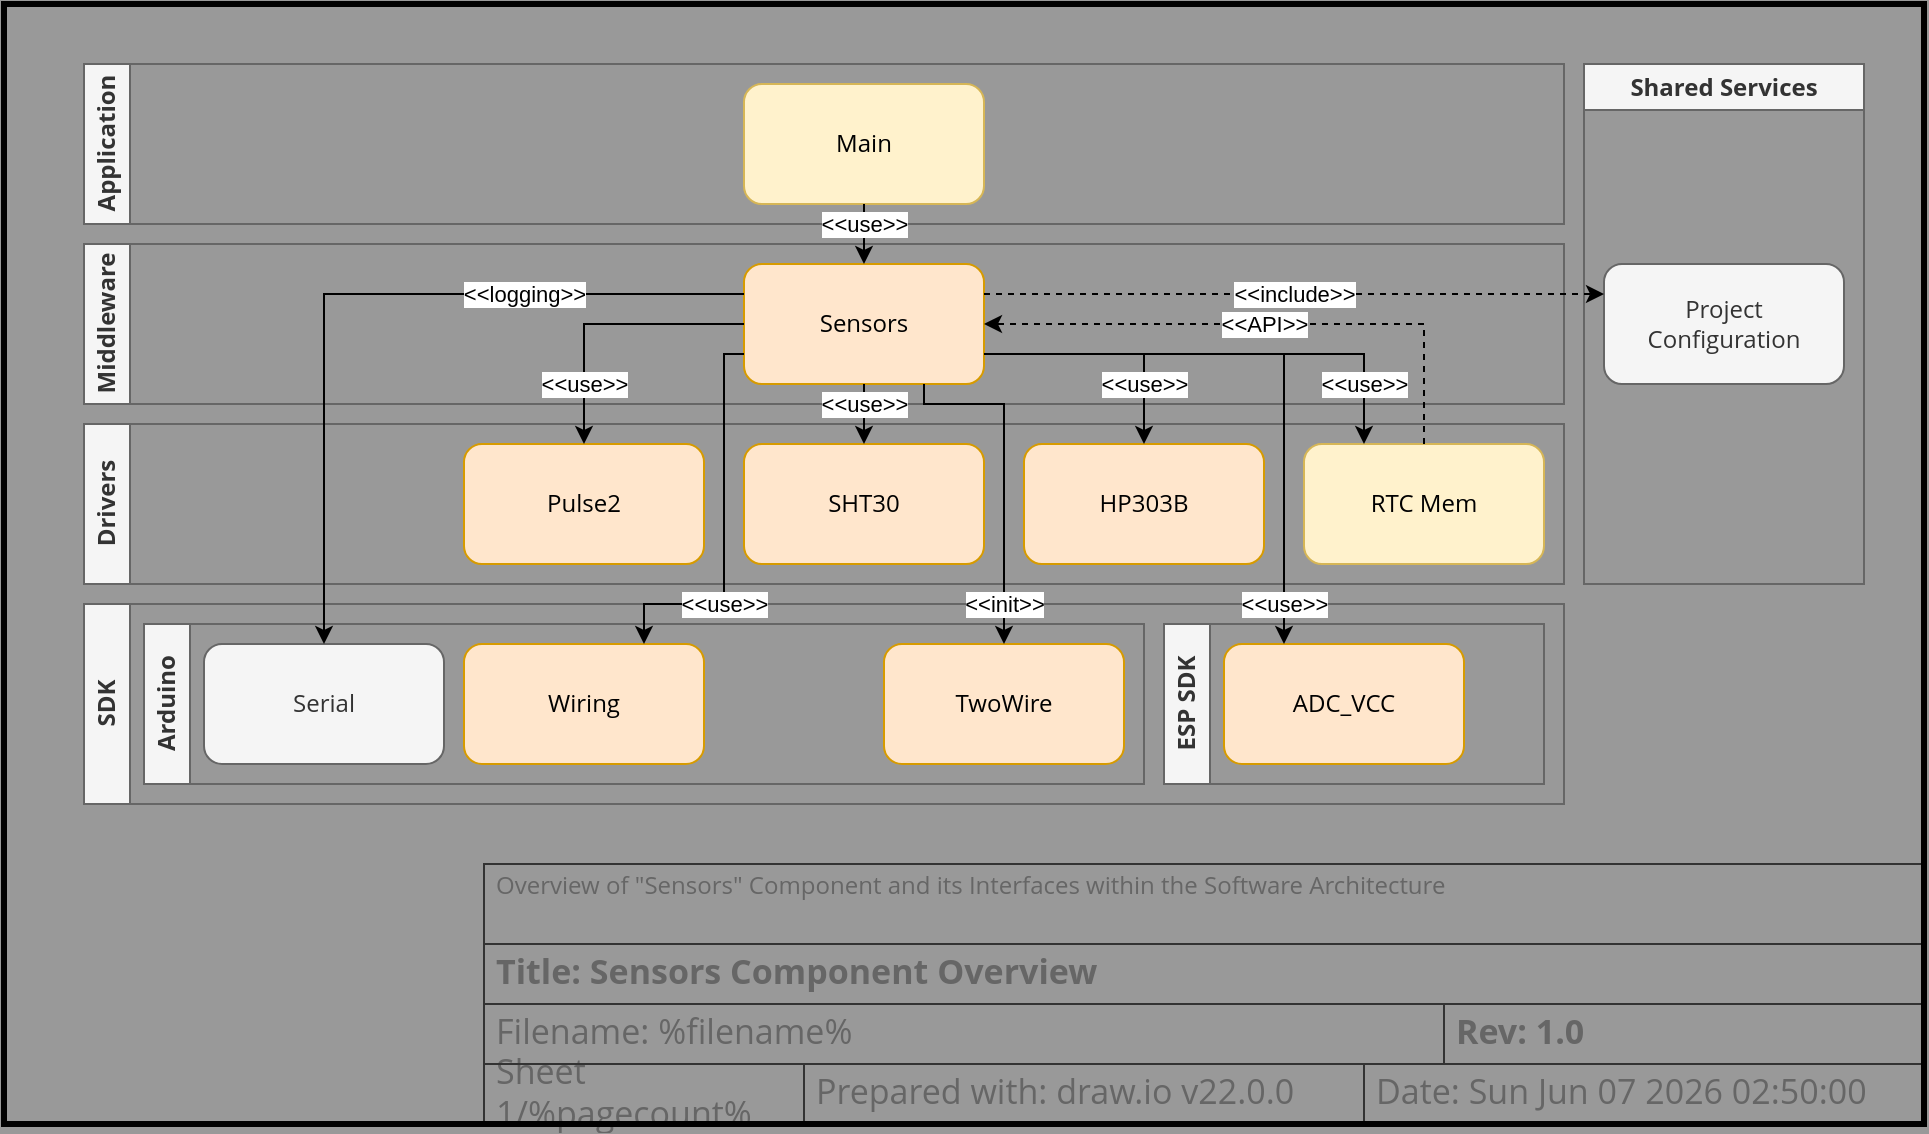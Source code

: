 <mxfile version="22.0.2" type="device">
  <diagram name="Sensors Component Overview" id="fo18u6Ch1KVScq3Fo-Wy">
    <mxGraphModel dx="2239" dy="1261" grid="1" gridSize="10" guides="1" tooltips="1" connect="1" arrows="1" fold="1" page="1" pageScale="1" pageWidth="800" pageHeight="350" background="#999999" math="0" shadow="0">
      <root>
        <object label="" description="Overview of &quot;Sensors&quot; Component and its Interfaces within the Software Architecture" rev="1.0" id="0">
          <mxCell />
        </object>
        <object label="Title Block" id="1">
          <mxCell style="locked=1;" parent="0" />
        </object>
        <mxCell id="h7L3MlKvrl_dhOmhB3lf-10" value="Prepared with: draw.io v22.0.0" style="strokeWidth=1;shadow=0;dashed=0;align=center;html=1;shape=mxgraph.mockup.text.textBox;fontColor=#666666;align=left;fontSize=17;spacingLeft=4;spacingTop=-3;whiteSpace=wrap;strokeColor=#333333;mainText=;fillColor=none;fontFamily=Open Sans;movable=1;resizable=1;rotatable=1;deletable=1;editable=1;locked=0;connectable=1;" parent="1" vertex="1">
          <mxGeometry x="220" y="300" width="280" height="30" as="geometry" />
        </mxCell>
        <object label="&lt;div align=&quot;left&quot;&gt;Sheet %pagenumber%/%pagecount%&lt;/div&gt;" placeholders="1" id="h7L3MlKvrl_dhOmhB3lf-12">
          <mxCell style="strokeWidth=1;shadow=0;dashed=0;align=left;html=1;shape=mxgraph.mockup.text.textBox;fontColor=#666666;align=left;fontSize=17;spacingLeft=4;spacingTop=-3;whiteSpace=wrap;strokeColor=#333333;mainText=;fillColor=none;fontFamily=Open Sans;movable=1;resizable=1;rotatable=1;deletable=1;editable=1;locked=0;connectable=1;" parent="1" vertex="1">
            <mxGeometry x="60" y="300" width="160" height="30" as="geometry" />
          </mxCell>
        </object>
        <object label="Date: &lt;font style=&quot;font-size: 17px;&quot;&gt;%date{ddd mmm dd yyyy HH:MM:ss}%&lt;/font&gt;" placeholders="1" id="h7L3MlKvrl_dhOmhB3lf-13">
          <mxCell style="strokeWidth=1;shadow=0;dashed=0;align=center;html=1;shape=mxgraph.mockup.text.textBox;fontColor=#666666;align=left;fontSize=17;spacingLeft=4;spacingTop=-3;whiteSpace=wrap;strokeColor=#333333;mainText=;fillColor=none;fontFamily=Open Sans;movable=1;resizable=1;rotatable=1;deletable=1;editable=1;locked=0;connectable=1;" parent="1" vertex="1">
            <mxGeometry x="500" y="300" width="280" height="30" as="geometry" />
          </mxCell>
        </object>
        <object label="&lt;b&gt;Title: %page%&lt;/b&gt;" placeholders="1" id="h7L3MlKvrl_dhOmhB3lf-14">
          <mxCell style="strokeWidth=1;shadow=0;dashed=0;align=center;html=1;shape=mxgraph.mockup.text.textBox;fontColor=#666666;align=left;fontSize=17;spacingLeft=4;spacingTop=-3;whiteSpace=wrap;strokeColor=#333333;mainText=;fillColor=none;fontFamily=Open Sans;movable=1;resizable=1;rotatable=1;deletable=1;editable=1;locked=0;connectable=1;" parent="1" vertex="1">
            <mxGeometry x="60" y="240" width="720" height="30" as="geometry" />
          </mxCell>
        </object>
        <object label="Filename: %filename%" placeholders="1" id="h7L3MlKvrl_dhOmhB3lf-15">
          <mxCell style="strokeWidth=1;shadow=0;dashed=0;align=center;html=1;shape=mxgraph.mockup.text.textBox;fontColor=#666666;align=left;fontSize=17;spacingLeft=4;spacingTop=-3;whiteSpace=wrap;strokeColor=#333333;mainText=;fillColor=none;fontFamily=Open Sans;movable=1;resizable=1;rotatable=1;deletable=1;editable=1;locked=0;connectable=1;" parent="1" vertex="1">
            <mxGeometry x="60" y="270" width="480" height="30" as="geometry" />
          </mxCell>
        </object>
        <object label="&lt;div align=&quot;left&quot;&gt;%description%&lt;/div&gt;" placeholders="1" id="h7L3MlKvrl_dhOmhB3lf-16">
          <mxCell style="strokeWidth=1;shadow=0;dashed=0;html=1;shape=mxgraph.mockup.text.textBox;fontColor=#666666;align=left;verticalAlign=top;fontSize=12;spacingLeft=4;spacingTop=-3;whiteSpace=wrap;strokeColor=#333333;mainText=;fillColor=none;fontFamily=Open Sans;movable=1;resizable=1;rotatable=1;deletable=1;editable=1;locked=0;connectable=1;" parent="1" vertex="1">
            <mxGeometry x="60" y="200" width="720" height="40" as="geometry" />
          </mxCell>
        </object>
        <object label="&lt;b&gt;Rev: %rev%&lt;br&gt;&lt;/b&gt;" placeholders="1" id="EyKvBmyPNv_MzgSUc5b6-1">
          <mxCell style="strokeWidth=1;shadow=0;dashed=0;align=center;html=1;shape=mxgraph.mockup.text.textBox;fontColor=#666666;align=left;fontSize=17;spacingLeft=4;spacingTop=-3;whiteSpace=wrap;strokeColor=#333333;mainText=;fillColor=none;fontFamily=Open Sans;movable=1;resizable=1;rotatable=1;deletable=1;editable=1;locked=0;connectable=1;" parent="1" vertex="1">
            <mxGeometry x="540" y="270" width="240" height="30" as="geometry" />
          </mxCell>
        </object>
        <object label="Drawing Frame" id="2jkEU8j2_UPUL1MGRyPS-1">
          <mxCell style="locked=1;" parent="0" />
        </object>
        <mxCell id="2jkEU8j2_UPUL1MGRyPS-2" value="" style="rounded=0;whiteSpace=wrap;html=1;fillColor=none;strokeWidth=3;movable=1;resizable=1;rotatable=1;deletable=1;editable=1;locked=0;connectable=1;" parent="2jkEU8j2_UPUL1MGRyPS-1" vertex="1">
          <mxGeometry x="-180" y="-230" width="960" height="560" as="geometry" />
        </mxCell>
        <object label="Document" id="NbdiYjX3MhI7OpqD2NvG-1">
          <mxCell parent="0" />
        </object>
        <mxCell id="Sss9bJefdTC3gDfBGX2G-4" value="Shared Services" style="swimlane;whiteSpace=wrap;html=1;fontFamily=Open Sans;fillColor=#f5f5f5;fontColor=#333333;strokeColor=#666666;" parent="NbdiYjX3MhI7OpqD2NvG-1" vertex="1">
          <mxGeometry x="610" y="-200" width="140" height="260" as="geometry">
            <mxRectangle x="610" y="-200" width="140" height="30" as="alternateBounds" />
          </mxGeometry>
        </mxCell>
        <mxCell id="Sss9bJefdTC3gDfBGX2G-6" value="Project Configuration" style="rounded=1;whiteSpace=wrap;html=1;fontFamily=Open Sans;fillColor=#f5f5f5;fontColor=#333333;strokeColor=#666666;" parent="Sss9bJefdTC3gDfBGX2G-4" vertex="1">
          <mxGeometry x="10" y="100" width="120" height="60" as="geometry" />
        </mxCell>
        <mxCell id="Sss9bJefdTC3gDfBGX2G-5" value="SDK" style="swimlane;horizontal=0;whiteSpace=wrap;html=1;fontFamily=Open Sans;fillColor=#f5f5f5;strokeColor=#666666;fontColor=#333333;" parent="NbdiYjX3MhI7OpqD2NvG-1" vertex="1">
          <mxGeometry x="-140" y="70" width="740" height="100" as="geometry">
            <mxRectangle x="-260" width="40" height="140" as="alternateBounds" />
          </mxGeometry>
        </mxCell>
        <mxCell id="Sss9bJefdTC3gDfBGX2G-9" value="ESP SDK" style="swimlane;horizontal=0;whiteSpace=wrap;html=1;fontFamily=Open Sans;fillColor=#f5f5f5;strokeColor=#666666;fontColor=#333333;" parent="Sss9bJefdTC3gDfBGX2G-5" vertex="1">
          <mxGeometry x="540" y="10" width="190" height="80" as="geometry">
            <mxRectangle x="60" y="-60" width="40" height="140" as="alternateBounds" />
          </mxGeometry>
        </mxCell>
        <mxCell id="Sss9bJefdTC3gDfBGX2G-18" value="ADC_VCC" style="rounded=1;whiteSpace=wrap;html=1;fontFamily=Open Sans;fillColor=#ffe6cc;strokeColor=#d79b00;" parent="Sss9bJefdTC3gDfBGX2G-9" vertex="1">
          <mxGeometry x="30" y="10" width="120" height="60" as="geometry" />
        </mxCell>
        <mxCell id="Sss9bJefdTC3gDfBGX2G-8" value="Arduino" style="swimlane;horizontal=0;whiteSpace=wrap;html=1;fillStyle=auto;fontFamily=Open Sans;fillColor=#f5f5f5;strokeColor=#666666;fontColor=#333333;" parent="Sss9bJefdTC3gDfBGX2G-5" vertex="1">
          <mxGeometry x="30" y="10" width="500" height="80" as="geometry">
            <mxRectangle x="60" y="-60" width="40" height="140" as="alternateBounds" />
          </mxGeometry>
        </mxCell>
        <mxCell id="Sss9bJefdTC3gDfBGX2G-10" value="Serial" style="rounded=1;whiteSpace=wrap;html=1;fontFamily=Open Sans;fillColor=#f5f5f5;fontColor=#333333;strokeColor=#666666;" parent="Sss9bJefdTC3gDfBGX2G-8" vertex="1">
          <mxGeometry x="30" y="10" width="120" height="60" as="geometry" />
        </mxCell>
        <mxCell id="Sss9bJefdTC3gDfBGX2G-11" value="Wiring" style="rounded=1;whiteSpace=wrap;html=1;fontFamily=Open Sans;fillColor=#ffe6cc;strokeColor=#d79b00;" parent="Sss9bJefdTC3gDfBGX2G-8" vertex="1">
          <mxGeometry x="160" y="10" width="120" height="60" as="geometry" />
        </mxCell>
        <mxCell id="Sss9bJefdTC3gDfBGX2G-12" value="TwoWire" style="rounded=1;whiteSpace=wrap;html=1;fontFamily=Open Sans;fillColor=#ffe6cc;strokeColor=#d79b00;" parent="Sss9bJefdTC3gDfBGX2G-8" vertex="1">
          <mxGeometry x="370" y="10" width="120" height="60" as="geometry" />
        </mxCell>
        <mxCell id="qhk-iLDsK5OJITDGwUKc-1" style="edgeStyle=orthogonalEdgeStyle;rounded=0;orthogonalLoop=1;jettySize=auto;html=1;exitX=0.5;exitY=1;exitDx=0;exitDy=0;" edge="1" parent="Sss9bJefdTC3gDfBGX2G-8">
          <mxGeometry relative="1" as="geometry">
            <mxPoint x="90" y="210" as="sourcePoint" />
            <mxPoint x="90" y="210" as="targetPoint" />
          </mxGeometry>
        </mxCell>
        <mxCell id="lVKpyNV5w2mlOseutN5l-1" value="Drivers" style="swimlane;horizontal=0;whiteSpace=wrap;html=1;fontFamily=Open Sans;fillColor=#f5f5f5;fontColor=#333333;strokeColor=#666666;" parent="NbdiYjX3MhI7OpqD2NvG-1" vertex="1">
          <mxGeometry x="-140" y="-20" width="740" height="80" as="geometry" />
        </mxCell>
        <mxCell id="lVKpyNV5w2mlOseutN5l-2" value="Pulse2" style="rounded=1;whiteSpace=wrap;html=1;fontFamily=Open Sans;fillColor=#ffe6cc;strokeColor=#d79b00;" parent="lVKpyNV5w2mlOseutN5l-1" vertex="1">
          <mxGeometry x="190" y="10" width="120" height="60" as="geometry" />
        </mxCell>
        <mxCell id="lVKpyNV5w2mlOseutN5l-6" value="HP303B" style="rounded=1;whiteSpace=wrap;html=1;fontFamily=Open Sans;fillColor=#ffe6cc;strokeColor=#d79b00;" parent="lVKpyNV5w2mlOseutN5l-1" vertex="1">
          <mxGeometry x="470" y="10" width="120" height="60" as="geometry" />
        </mxCell>
        <mxCell id="lVKpyNV5w2mlOseutN5l-4" value="RTC Mem" style="rounded=1;whiteSpace=wrap;html=1;fontFamily=Open Sans;fillColor=#fff2cc;strokeColor=#d6b656;" parent="lVKpyNV5w2mlOseutN5l-1" vertex="1">
          <mxGeometry x="610" y="10" width="120" height="60" as="geometry" />
        </mxCell>
        <mxCell id="lVKpyNV5w2mlOseutN5l-7" value="SHT30" style="rounded=1;whiteSpace=wrap;html=1;fontFamily=Open Sans;fillColor=#ffe6cc;strokeColor=#d79b00;" parent="lVKpyNV5w2mlOseutN5l-1" vertex="1">
          <mxGeometry x="330" y="10" width="120" height="60" as="geometry" />
        </mxCell>
        <mxCell id="lVKpyNV5w2mlOseutN5l-8" value="Middleware" style="swimlane;horizontal=0;whiteSpace=wrap;html=1;fontFamily=Open Sans;fillColor=#f5f5f5;fontColor=#333333;strokeColor=#666666;" parent="NbdiYjX3MhI7OpqD2NvG-1" vertex="1">
          <mxGeometry x="-140" y="-110" width="740" height="80" as="geometry">
            <mxRectangle x="-140" y="-110" width="40" height="100" as="alternateBounds" />
          </mxGeometry>
        </mxCell>
        <mxCell id="lVKpyNV5w2mlOseutN5l-11" value="Sensors" style="rounded=1;whiteSpace=wrap;html=1;fontFamily=Open Sans;fillColor=#ffe6cc;strokeColor=#d79b00;" parent="lVKpyNV5w2mlOseutN5l-8" vertex="1">
          <mxGeometry x="330" y="10" width="120" height="60" as="geometry" />
        </mxCell>
        <mxCell id="lVKpyNV5w2mlOseutN5l-12" value="Application" style="swimlane;horizontal=0;whiteSpace=wrap;html=1;fontFamily=Open Sans;fillColor=#f5f5f5;fontColor=#333333;strokeColor=#666666;" parent="NbdiYjX3MhI7OpqD2NvG-1" vertex="1">
          <mxGeometry x="-140" y="-200" width="740" height="80" as="geometry">
            <mxRectangle x="-290" y="-340" width="40" height="100" as="alternateBounds" />
          </mxGeometry>
        </mxCell>
        <mxCell id="lVKpyNV5w2mlOseutN5l-13" value="Main" style="rounded=1;whiteSpace=wrap;html=1;fontFamily=Open Sans;fillColor=#fff2cc;strokeColor=#d6b656;" parent="lVKpyNV5w2mlOseutN5l-12" vertex="1">
          <mxGeometry x="330" y="10" width="120" height="60" as="geometry" />
        </mxCell>
        <mxCell id="qhk-iLDsK5OJITDGwUKc-2" value="&amp;lt;&amp;lt;include&amp;gt;&amp;gt;" style="edgeStyle=orthogonalEdgeStyle;rounded=0;orthogonalLoop=1;jettySize=auto;html=1;dashed=1;exitX=1;exitY=0.25;exitDx=0;exitDy=0;entryX=0;entryY=0.25;entryDx=0;entryDy=0;" edge="1" parent="NbdiYjX3MhI7OpqD2NvG-1" source="lVKpyNV5w2mlOseutN5l-11" target="Sss9bJefdTC3gDfBGX2G-6">
          <mxGeometry relative="1" as="geometry" />
        </mxCell>
        <mxCell id="qhk-iLDsK5OJITDGwUKc-3" value="&amp;lt;&amp;lt;API&amp;gt;&amp;gt;" style="edgeStyle=orthogonalEdgeStyle;rounded=0;orthogonalLoop=1;jettySize=auto;html=1;dashed=1;entryX=1;entryY=0.5;entryDx=0;entryDy=0;exitX=0.5;exitY=0;exitDx=0;exitDy=0;" edge="1" parent="NbdiYjX3MhI7OpqD2NvG-1" source="lVKpyNV5w2mlOseutN5l-4" target="lVKpyNV5w2mlOseutN5l-11">
          <mxGeometry relative="1" as="geometry">
            <mxPoint x="130" y="-55" as="targetPoint" />
          </mxGeometry>
        </mxCell>
        <mxCell id="qhk-iLDsK5OJITDGwUKc-4" value="&amp;lt;&amp;lt;use&amp;gt;&amp;gt;" style="edgeStyle=orthogonalEdgeStyle;rounded=0;orthogonalLoop=1;jettySize=auto;html=1;" edge="1" parent="NbdiYjX3MhI7OpqD2NvG-1" source="lVKpyNV5w2mlOseutN5l-13" target="lVKpyNV5w2mlOseutN5l-11">
          <mxGeometry x="0.2" relative="1" as="geometry">
            <mxPoint as="offset" />
          </mxGeometry>
        </mxCell>
        <mxCell id="qhk-iLDsK5OJITDGwUKc-5" value="&amp;lt;&amp;lt;use&amp;gt;&amp;gt;" style="edgeStyle=orthogonalEdgeStyle;rounded=0;orthogonalLoop=1;jettySize=auto;html=1;" edge="1" parent="NbdiYjX3MhI7OpqD2NvG-1" source="lVKpyNV5w2mlOseutN5l-11" target="lVKpyNV5w2mlOseutN5l-2">
          <mxGeometry x="0.571" relative="1" as="geometry">
            <mxPoint as="offset" />
          </mxGeometry>
        </mxCell>
        <mxCell id="qhk-iLDsK5OJITDGwUKc-6" value="&amp;lt;&amp;lt;use&amp;gt;&amp;gt;" style="edgeStyle=orthogonalEdgeStyle;rounded=0;orthogonalLoop=1;jettySize=auto;html=1;exitX=0.5;exitY=1;exitDx=0;exitDy=0;" edge="1" parent="NbdiYjX3MhI7OpqD2NvG-1" source="lVKpyNV5w2mlOseutN5l-11" target="lVKpyNV5w2mlOseutN5l-7">
          <mxGeometry x="0.2" relative="1" as="geometry">
            <mxPoint as="offset" />
          </mxGeometry>
        </mxCell>
        <mxCell id="qhk-iLDsK5OJITDGwUKc-7" value="&amp;lt;&amp;lt;use&amp;gt;&amp;gt;" style="edgeStyle=orthogonalEdgeStyle;rounded=0;orthogonalLoop=1;jettySize=auto;html=1;exitX=1;exitY=0.75;exitDx=0;exitDy=0;entryX=0.5;entryY=0;entryDx=0;entryDy=0;" edge="1" parent="NbdiYjX3MhI7OpqD2NvG-1" source="lVKpyNV5w2mlOseutN5l-11" target="lVKpyNV5w2mlOseutN5l-6">
          <mxGeometry x="0.52" relative="1" as="geometry">
            <mxPoint as="offset" />
          </mxGeometry>
        </mxCell>
        <mxCell id="qhk-iLDsK5OJITDGwUKc-8" value="&amp;lt;&amp;lt;use&amp;gt;&amp;gt;" style="edgeStyle=orthogonalEdgeStyle;rounded=0;orthogonalLoop=1;jettySize=auto;html=1;exitX=1;exitY=0.75;exitDx=0;exitDy=0;entryX=0.25;entryY=0;entryDx=0;entryDy=0;" edge="1" parent="NbdiYjX3MhI7OpqD2NvG-1" source="lVKpyNV5w2mlOseutN5l-11" target="lVKpyNV5w2mlOseutN5l-4">
          <mxGeometry x="0.745" relative="1" as="geometry">
            <mxPoint as="offset" />
          </mxGeometry>
        </mxCell>
        <mxCell id="qhk-iLDsK5OJITDGwUKc-9" value="&amp;lt;&amp;lt;use&amp;gt;&amp;gt;" style="edgeStyle=orthogonalEdgeStyle;rounded=0;orthogonalLoop=1;jettySize=auto;html=1;exitX=0;exitY=0.75;exitDx=0;exitDy=0;entryX=0.75;entryY=0;entryDx=0;entryDy=0;" edge="1" parent="NbdiYjX3MhI7OpqD2NvG-1" source="lVKpyNV5w2mlOseutN5l-11" target="Sss9bJefdTC3gDfBGX2G-11">
          <mxGeometry x="0.385" relative="1" as="geometry">
            <Array as="points">
              <mxPoint x="180" y="-55" />
              <mxPoint x="180" y="70" />
              <mxPoint x="140" y="70" />
            </Array>
            <mxPoint as="offset" />
          </mxGeometry>
        </mxCell>
        <mxCell id="qhk-iLDsK5OJITDGwUKc-10" value="&amp;lt;&amp;lt;init&amp;gt;&amp;gt;" style="edgeStyle=orthogonalEdgeStyle;rounded=0;orthogonalLoop=1;jettySize=auto;html=1;exitX=0.75;exitY=1;exitDx=0;exitDy=0;entryX=0.5;entryY=0;entryDx=0;entryDy=0;" edge="1" parent="NbdiYjX3MhI7OpqD2NvG-1" source="lVKpyNV5w2mlOseutN5l-11" target="Sss9bJefdTC3gDfBGX2G-12">
          <mxGeometry x="0.765" relative="1" as="geometry">
            <Array as="points">
              <mxPoint x="280" y="-30" />
              <mxPoint x="320" y="-30" />
              <mxPoint x="320" y="90" />
            </Array>
            <mxPoint as="offset" />
          </mxGeometry>
        </mxCell>
        <mxCell id="qhk-iLDsK5OJITDGwUKc-12" value="&amp;lt;&amp;lt;logging&amp;gt;&amp;gt;" style="edgeStyle=orthogonalEdgeStyle;rounded=0;orthogonalLoop=1;jettySize=auto;html=1;exitX=0;exitY=0.25;exitDx=0;exitDy=0;" edge="1" parent="NbdiYjX3MhI7OpqD2NvG-1" source="lVKpyNV5w2mlOseutN5l-11" target="Sss9bJefdTC3gDfBGX2G-10">
          <mxGeometry x="-0.429" relative="1" as="geometry">
            <mxPoint as="offset" />
          </mxGeometry>
        </mxCell>
        <mxCell id="qhk-iLDsK5OJITDGwUKc-13" value="&amp;lt;&amp;lt;use&amp;gt;&amp;gt;" style="edgeStyle=orthogonalEdgeStyle;rounded=0;orthogonalLoop=1;jettySize=auto;html=1;exitX=1;exitY=0.75;exitDx=0;exitDy=0;entryX=0.25;entryY=0;entryDx=0;entryDy=0;" edge="1" parent="NbdiYjX3MhI7OpqD2NvG-1" source="lVKpyNV5w2mlOseutN5l-11" target="Sss9bJefdTC3gDfBGX2G-18">
          <mxGeometry x="0.864" relative="1" as="geometry">
            <Array as="points">
              <mxPoint x="460" y="-55" />
              <mxPoint x="460" y="90" />
            </Array>
            <mxPoint as="offset" />
          </mxGeometry>
        </mxCell>
      </root>
    </mxGraphModel>
  </diagram>
</mxfile>
